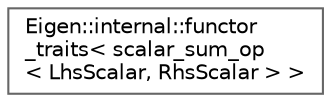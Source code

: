 digraph "类继承关系图"
{
 // LATEX_PDF_SIZE
  bgcolor="transparent";
  edge [fontname=Helvetica,fontsize=10,labelfontname=Helvetica,labelfontsize=10];
  node [fontname=Helvetica,fontsize=10,shape=box,height=0.2,width=0.4];
  rankdir="LR";
  Node0 [id="Node000000",label="Eigen::internal::functor\l_traits\< scalar_sum_op\l\< LhsScalar, RhsScalar \> \>",height=0.2,width=0.4,color="grey40", fillcolor="white", style="filled",URL="$struct_eigen_1_1internal_1_1functor__traits_3_01scalar__sum__op_3_01_lhs_scalar_00_01_rhs_scalar_01_4_01_4.html",tooltip=" "];
}
